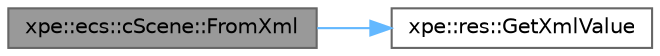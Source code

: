 digraph "xpe::ecs::cScene::FromXml"
{
 // LATEX_PDF_SIZE
  bgcolor="transparent";
  edge [fontname=Helvetica,fontsize=10,labelfontname=Helvetica,labelfontsize=10];
  node [fontname=Helvetica,fontsize=10,shape=box,height=0.2,width=0.4];
  rankdir="LR";
  Node1 [id="Node000001",label="xpe::ecs::cScene::FromXml",height=0.2,width=0.4,color="gray40", fillcolor="grey60", style="filled", fontcolor="black",tooltip=" "];
  Node1 -> Node2 [id="edge3_Node000001_Node000002",color="steelblue1",style="solid",tooltip=" "];
  Node2 [id="Node000002",label="xpe::res::GetXmlValue",height=0.2,width=0.4,color="grey40", fillcolor="white", style="filled",URL="$namespacexpe_1_1res.html#ac5525e0fd8b81e865e788d9ee64021b5",tooltip=" "];
}
